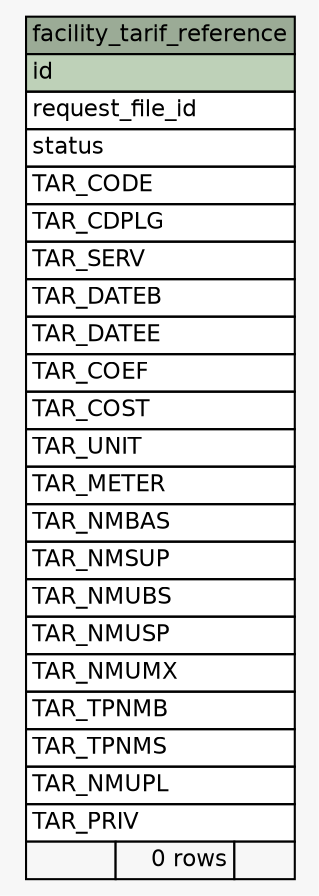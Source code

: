 // dot 2.28.0 on Windows 7 6.1
// SchemaSpy rev 590
digraph "facility_tarif_reference" {
  graph [
    rankdir="RL"
    bgcolor="#f7f7f7"
    nodesep="0.18"
    ranksep="0.46"
    fontname="Helvetica"
    fontsize="11"
  ];
  node [
    fontname="Helvetica"
    fontsize="11"
    shape="plaintext"
  ];
  edge [
    arrowsize="0.8"
  ];
  "facility_tarif_reference" [
    label=<
    <TABLE BORDER="0" CELLBORDER="1" CELLSPACING="0" BGCOLOR="#ffffff">
      <TR><TD COLSPAN="3" BGCOLOR="#9bab96" ALIGN="CENTER">facility_tarif_reference</TD></TR>
      <TR><TD PORT="id" COLSPAN="3" BGCOLOR="#bed1b8" ALIGN="LEFT">id</TD></TR>
      <TR><TD PORT="request_file_id" COLSPAN="3" ALIGN="LEFT">request_file_id</TD></TR>
      <TR><TD PORT="status" COLSPAN="3" ALIGN="LEFT">status</TD></TR>
      <TR><TD PORT="TAR_CODE" COLSPAN="3" ALIGN="LEFT">TAR_CODE</TD></TR>
      <TR><TD PORT="TAR_CDPLG" COLSPAN="3" ALIGN="LEFT">TAR_CDPLG</TD></TR>
      <TR><TD PORT="TAR_SERV" COLSPAN="3" ALIGN="LEFT">TAR_SERV</TD></TR>
      <TR><TD PORT="TAR_DATEB" COLSPAN="3" ALIGN="LEFT">TAR_DATEB</TD></TR>
      <TR><TD PORT="TAR_DATEE" COLSPAN="3" ALIGN="LEFT">TAR_DATEE</TD></TR>
      <TR><TD PORT="TAR_COEF" COLSPAN="3" ALIGN="LEFT">TAR_COEF</TD></TR>
      <TR><TD PORT="TAR_COST" COLSPAN="3" ALIGN="LEFT">TAR_COST</TD></TR>
      <TR><TD PORT="TAR_UNIT" COLSPAN="3" ALIGN="LEFT">TAR_UNIT</TD></TR>
      <TR><TD PORT="TAR_METER" COLSPAN="3" ALIGN="LEFT">TAR_METER</TD></TR>
      <TR><TD PORT="TAR_NMBAS" COLSPAN="3" ALIGN="LEFT">TAR_NMBAS</TD></TR>
      <TR><TD PORT="TAR_NMSUP" COLSPAN="3" ALIGN="LEFT">TAR_NMSUP</TD></TR>
      <TR><TD PORT="TAR_NMUBS" COLSPAN="3" ALIGN="LEFT">TAR_NMUBS</TD></TR>
      <TR><TD PORT="TAR_NMUSP" COLSPAN="3" ALIGN="LEFT">TAR_NMUSP</TD></TR>
      <TR><TD PORT="TAR_NMUMX" COLSPAN="3" ALIGN="LEFT">TAR_NMUMX</TD></TR>
      <TR><TD PORT="TAR_TPNMB" COLSPAN="3" ALIGN="LEFT">TAR_TPNMB</TD></TR>
      <TR><TD PORT="TAR_TPNMS" COLSPAN="3" ALIGN="LEFT">TAR_TPNMS</TD></TR>
      <TR><TD PORT="TAR_NMUPL" COLSPAN="3" ALIGN="LEFT">TAR_NMUPL</TD></TR>
      <TR><TD PORT="TAR_PRIV" COLSPAN="3" ALIGN="LEFT">TAR_PRIV</TD></TR>
      <TR><TD ALIGN="LEFT" BGCOLOR="#f7f7f7">  </TD><TD ALIGN="RIGHT" BGCOLOR="#f7f7f7">0 rows</TD><TD ALIGN="RIGHT" BGCOLOR="#f7f7f7">  </TD></TR>
    </TABLE>>
    URL="tables/facility_tarif_reference.html"
    tooltip="facility_tarif_reference"
  ];
}
